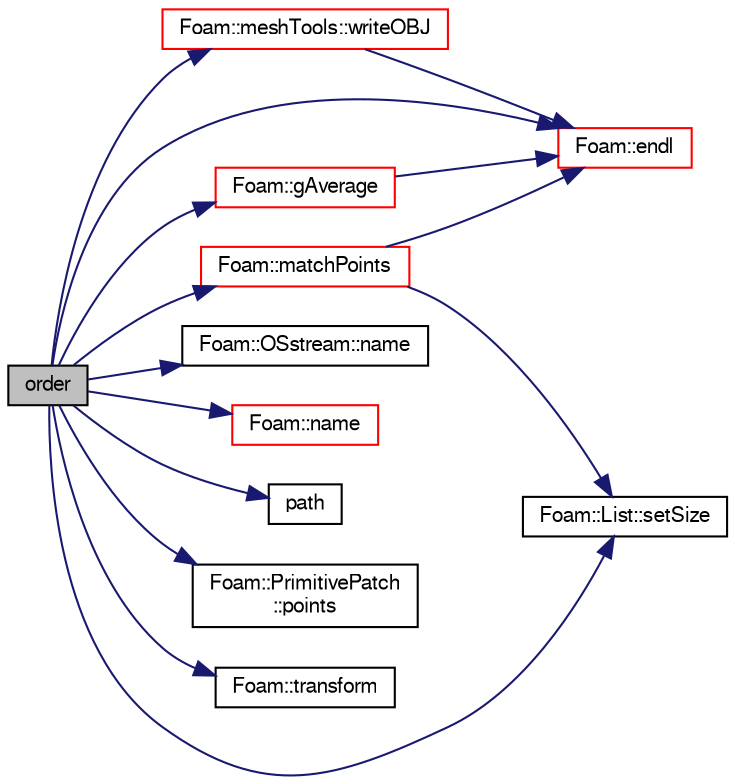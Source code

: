 digraph "order"
{
  bgcolor="transparent";
  edge [fontname="FreeSans",fontsize="10",labelfontname="FreeSans",labelfontsize="10"];
  node [fontname="FreeSans",fontsize="10",shape=record];
  rankdir="LR";
  Node3219 [label="order",height=0.2,width=0.4,color="black", fillcolor="grey75", style="filled", fontcolor="black"];
  Node3219 -> Node3220 [color="midnightblue",fontsize="10",style="solid",fontname="FreeSans"];
  Node3220 [label="Foam::endl",height=0.2,width=0.4,color="red",URL="$a21124.html#a2db8fe02a0d3909e9351bb4275b23ce4",tooltip="Add newline and flush stream. "];
  Node3219 -> Node3222 [color="midnightblue",fontsize="10",style="solid",fontname="FreeSans"];
  Node3222 [label="Foam::gAverage",height=0.2,width=0.4,color="red",URL="$a21124.html#ab45e56189711a2e5cdd381a0e2b6cc5c"];
  Node3222 -> Node3220 [color="midnightblue",fontsize="10",style="solid",fontname="FreeSans"];
  Node3219 -> Node3241 [color="midnightblue",fontsize="10",style="solid",fontname="FreeSans"];
  Node3241 [label="Foam::matchPoints",height=0.2,width=0.4,color="red",URL="$a21124.html#abc7cba30306098a4eaf18f508d39ea10",tooltip="Determine correspondence between pointFields. Gets passed. "];
  Node3241 -> Node3220 [color="midnightblue",fontsize="10",style="solid",fontname="FreeSans"];
  Node3241 -> Node3247 [color="midnightblue",fontsize="10",style="solid",fontname="FreeSans"];
  Node3247 [label="Foam::List::setSize",height=0.2,width=0.4,color="black",URL="$a25694.html#aedb985ffeaf1bdbfeccc2a8730405703",tooltip="Reset size of List. "];
  Node3219 -> Node3251 [color="midnightblue",fontsize="10",style="solid",fontname="FreeSans"];
  Node3251 [label="Foam::OSstream::name",height=0.2,width=0.4,color="black",URL="$a26290.html#a41b2d01e5fd6e1bc71a895d8b8a86308",tooltip="Return the name of the stream. "];
  Node3219 -> Node3252 [color="midnightblue",fontsize="10",style="solid",fontname="FreeSans"];
  Node3252 [label="Foam::name",height=0.2,width=0.4,color="red",URL="$a21124.html#adcb0df2bd4953cb6bb390272d8263c3a",tooltip="Return a string representation of a complex. "];
  Node3219 -> Node3255 [color="midnightblue",fontsize="10",style="solid",fontname="FreeSans"];
  Node3255 [label="path",height=0.2,width=0.4,color="black",URL="$a19364.html#ad8adfaf80503dc99cbb14bf07bf1eb22"];
  Node3219 -> Node3256 [color="midnightblue",fontsize="10",style="solid",fontname="FreeSans"];
  Node3256 [label="Foam::PrimitivePatch\l::points",height=0.2,width=0.4,color="black",URL="$a27538.html#aa3c7d968f31c88780c663876f64ef6a6",tooltip="Return reference to global points. "];
  Node3219 -> Node3247 [color="midnightblue",fontsize="10",style="solid",fontname="FreeSans"];
  Node3219 -> Node3257 [color="midnightblue",fontsize="10",style="solid",fontname="FreeSans"];
  Node3257 [label="Foam::transform",height=0.2,width=0.4,color="black",URL="$a21124.html#a919915170941701c1223291531ad010c"];
  Node3219 -> Node3258 [color="midnightblue",fontsize="10",style="solid",fontname="FreeSans"];
  Node3258 [label="Foam::meshTools::writeOBJ",height=0.2,width=0.4,color="red",URL="$a21153.html#afd76c6ccc8ee4a5957f0232218167c17",tooltip="Write obj representation of point. "];
  Node3258 -> Node3220 [color="midnightblue",fontsize="10",style="solid",fontname="FreeSans"];
}

